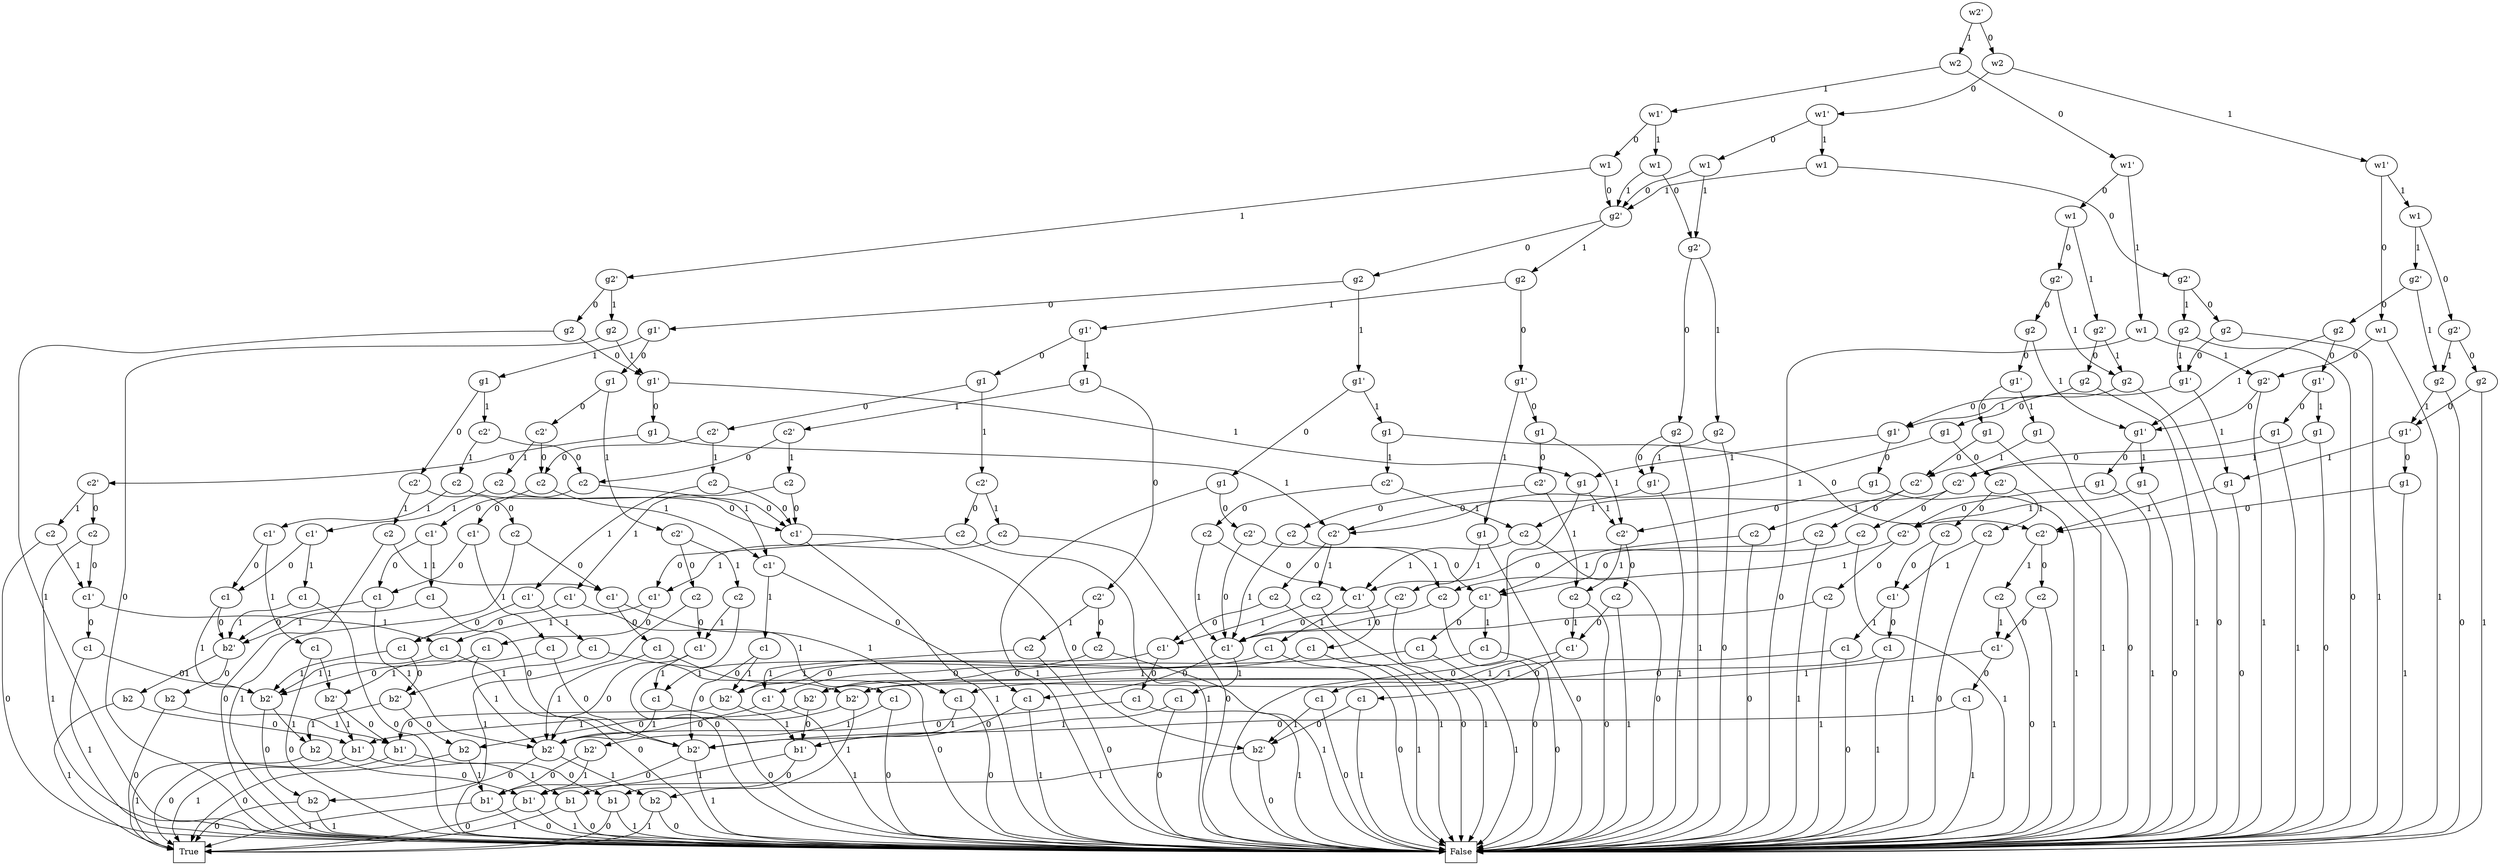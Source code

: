 digraph BDD {
node[shape=oval];
195[label="w2'"];
163[label="w2"];
141[label="w1'"];
127[label="w1"];
117[label="g2'"];
75[label="g2"];
56[label="g1'"];
38[label="g1"];
32[label="c2'"];
22[label="c2"];
16[label="c1'"];
12[label="c1"];
8[label="b2'"];
4[label="b2"];
node[shape=rectangle];
1[label=True];
node[shape=oval];

4->1[label=0];
3[label="b1'"];
2[label="b1"];
node[shape=rectangle];
1[label=True];
node[shape=oval];

2->1[label=0];
node[shape=rectangle];
0[label=False];
node[shape=oval];

2->0[label=1];

3->2[label=0];
node[shape=rectangle];
1[label=True];
node[shape=oval];

3->1[label=1];

4->3[label=1];

8->4[label=0];
7[label="b2"];
6[label="b1'"];
node[shape=rectangle];
1[label=True];
node[shape=oval];

6->1[label=0];
5[label="b1"];
node[shape=rectangle];
0[label=False];
node[shape=oval];

5->0[label=0];
node[shape=rectangle];
1[label=True];
node[shape=oval];

5->1[label=1];

6->5[label=1];

7->6[label=0];
node[shape=rectangle];
1[label=True];
node[shape=oval];

7->1[label=1];

8->7[label=1];

12->8[label=0];
11[label="b2'"];
9[label="b2"];
node[shape=rectangle];
1[label=True];
node[shape=oval];

9->1[label=0];
node[shape=rectangle];
0[label=False];
node[shape=oval];

9->0[label=1];

11->9[label=0];
10[label="b2"];
node[shape=rectangle];
0[label=False];
node[shape=oval];

10->0[label=0];
node[shape=rectangle];
1[label=True];
node[shape=oval];

10->1[label=1];

11->10[label=1];

12->11[label=1];

16->12[label=0];
15[label="c1"];
14[label="b2'"];
13[label="b1'"];
node[shape=rectangle];
0[label=False];
node[shape=oval];

13->0[label=0];
node[shape=rectangle];
1[label=True];
node[shape=oval];

13->1[label=1];

14->13[label=0];
node[shape=rectangle];
0[label=False];
node[shape=oval];

14->0[label=1];

15->14[label=0];

15->8[label=1];

16->15[label=1];

22->16[label=0];
21[label="c1'"];
18[label="c1"];
17[label="b1'"];

17->2[label=0];

17->5[label=1];

18->17[label=0];
node[shape=rectangle];
0[label=False];
node[shape=oval];

18->0[label=1];

21->18[label=0];
20[label="c1"];

20->14[label=0];
19[label="b2'"];

19->3[label=0];

19->17[label=1];

20->19[label=1];

21->20[label=1];

22->21[label=1];

32->22[label=0];
31[label="c2"];
25[label="c1'"];
24[label="b2'"];
node[shape=rectangle];
0[label=False];
node[shape=oval];

24->0[label=0];
23[label="b1'"];
node[shape=rectangle];
1[label=True];
node[shape=oval];

23->1[label=0];
node[shape=rectangle];
0[label=False];
node[shape=oval];

23->0[label=1];

24->23[label=1];

25->24[label=0];
node[shape=rectangle];
0[label=False];
node[shape=oval];

25->0[label=1];

31->25[label=0];
30[label="c1'"];
28[label="c1"];

28->8[label=0];
27[label="b2'"];

27->9[label=0];
26[label="b2"];

26->23[label=0];
node[shape=rectangle];
1[label=True];
node[shape=oval];

26->1[label=1];

27->26[label=1];

28->27[label=1];

30->28[label=0];
29[label="c1"];
node[shape=rectangle];
0[label=False];
node[shape=oval];

29->0[label=0];

29->8[label=1];

30->29[label=1];

31->30[label=1];

32->31[label=1];

38->32[label=0];
37[label="c2'"];
35[label="c2"];
34[label="c1'"];

34->11[label=0];
33[label="c1"];
node[shape=rectangle];
0[label=False];
node[shape=oval];

33->0[label=0];

33->11[label=1];

34->33[label=1];

35->34[label=0];
node[shape=rectangle];
0[label=False];
node[shape=oval];

35->0[label=1];

37->35[label=0];
36[label="c2"];
node[shape=rectangle];
0[label=False];
node[shape=oval];

36->0[label=0];

36->34[label=1];

37->36[label=1];

38->37[label=1];

56->38[label=0];
55[label="g1"];
46[label="c2'"];
44[label="c2"];
43[label="c1'"];
41[label="c1"];
40[label="b2'"];
39[label="b2"];
node[shape=rectangle];
1[label=True];
node[shape=oval];

39->1[label=0];

39->13[label=1];

40->39[label=0];

40->10[label=1];

41->40[label=0];

41->11[label=1];

43->41[label=0];
42[label="c1"];
node[shape=rectangle];
0[label=False];
node[shape=oval];

42->0[label=0];

42->14[label=1];

43->42[label=1];

44->43[label=0];
node[shape=rectangle];
0[label=False];
node[shape=oval];

44->0[label=1];

46->44[label=0];
45[label="c2"];
node[shape=rectangle];
0[label=False];
node[shape=oval];

45->0[label=0];

45->43[label=1];

46->45[label=1];

55->46[label=0];
54[label="c2'"];
50[label="c2"];
49[label="c1'"];

49->12[label=0];
48[label="c1"];

48->14[label=0];
47[label="b2'"];

47->3[label=0];

47->6[label=1];

48->47[label=1];

49->48[label=1];

50->49[label=0];

50->21[label=1];

54->50[label=0];
53[label="c2"];

53->25[label=0];
52[label="c1'"];

52->28[label=0];
51[label="c1"];
node[shape=rectangle];
0[label=False];
node[shape=oval];

51->0[label=0];

51->47[label=1];

52->51[label=1];

53->52[label=1];

54->53[label=1];

55->54[label=1];

56->55[label=1];

75->56[label=0];
74[label="g1'"];
61[label="g1"];
60[label="c2'"];
58[label="c1'"];

58->18[label=0];
57[label="c1"];
node[shape=rectangle];
0[label=False];
node[shape=oval];

57->0[label=0];

57->17[label=1];

58->57[label=1];

60->58[label=0];
59[label="c2"];
node[shape=rectangle];
0[label=False];
node[shape=oval];

59->0[label=0];

59->58[label=1];

60->59[label=1];

61->60[label=0];
node[shape=rectangle];
0[label=False];
node[shape=oval];

61->0[label=1];

74->61[label=0];
73[label="g1"];
66[label="c2'"];
64[label="c2"];
63[label="c1'"];
62[label="c1"];

62->14[label=0];
node[shape=rectangle];
0[label=False];
node[shape=oval];

62->0[label=1];

63->62[label=0];

63->42[label=1];

64->63[label=0];
node[shape=rectangle];
0[label=False];
node[shape=oval];

64->0[label=1];

66->64[label=0];
65[label="c2"];
node[shape=rectangle];
0[label=False];
node[shape=oval];

65->0[label=0];

65->63[label=1];

66->65[label=1];

73->66[label=0];
72[label="c2'"];
70[label="c2"];
69[label="c1'"];
67[label="c1"];

67->19[label=0];
node[shape=rectangle];
0[label=False];
node[shape=oval];

67->0[label=1];

69->67[label=0];
68[label="c1"];
node[shape=rectangle];
0[label=False];
node[shape=oval];

68->0[label=0];

68->19[label=1];

69->68[label=1];

70->69[label=0];

70->58[label=1];

72->70[label=0];
71[label="c2"];
node[shape=rectangle];
0[label=False];
node[shape=oval];

71->0[label=0];

71->69[label=1];

72->71[label=1];

73->72[label=1];

74->73[label=1];

75->74[label=1];

117->75[label=0];
116[label="g2"];
91[label="g1'"];
88[label="g1"];
85[label="c2'"];
80[label="c2"];
79[label="c1'"];
77[label="c1"];
76[label="b2'"];

76->17[label=0];

76->6[label=1];

77->76[label=0];
node[shape=rectangle];
0[label=False];
node[shape=oval];

77->0[label=1];

79->77[label=0];
78[label="c1"];
node[shape=rectangle];
0[label=False];
node[shape=oval];

78->0[label=0];

78->76[label=1];

79->78[label=1];

80->79[label=0];

80->58[label=1];

85->80[label=0];
84[label="c2"];
node[shape=rectangle];
0[label=False];
node[shape=oval];

84->0[label=0];
83[label="c1'"];
81[label="c1"];

81->24[label=0];
node[shape=rectangle];
0[label=False];
node[shape=oval];

81->0[label=1];

83->81[label=0];
82[label="c1"];
node[shape=rectangle];
0[label=False];
node[shape=oval];

82->0[label=0];

82->24[label=1];

83->82[label=1];

84->83[label=1];

85->84[label=1];

88->85[label=0];
87[label="c2'"];
86[label="c2"];

86->83[label=0];
node[shape=rectangle];
0[label=False];
node[shape=oval];

86->0[label=1];

87->86[label=0];

87->84[label=1];

88->87[label=1];

91->88[label=0];
90[label="g1"];
node[shape=rectangle];
0[label=False];
node[shape=oval];

90->0[label=0];
89[label="c2'"];

89->58[label=0];
node[shape=rectangle];
0[label=False];
node[shape=oval];

89->0[label=1];

90->89[label=1];

91->90[label=1];

116->91[label=0];
115[label="g1'"];
104[label="g1"];
97[label="c2'"];

97->22[label=0];
96[label="c2"];

96->25[label=0];
95[label="c1'"];
93[label="c1"];
92[label="b2'"];

92->39[label=0];

92->26[label=1];

93->92[label=0];

93->27[label=1];

95->93[label=0];
94[label="c1"];
node[shape=rectangle];
0[label=False];
node[shape=oval];

94->0[label=0];

94->92[label=1];

95->94[label=1];

96->95[label=1];

97->96[label=1];

104->97[label=0];
103[label="c2'"];
101[label="c2"];
100[label="c1'"];
98[label="c1"];

98->27[label=0];

98->11[label=1];

100->98[label=0];
99[label="c1"];
node[shape=rectangle];
0[label=False];
node[shape=oval];

99->0[label=0];

99->27[label=1];

100->99[label=1];

101->100[label=0];
node[shape=rectangle];
0[label=False];
node[shape=oval];

101->0[label=1];

103->101[label=0];
102[label="c2"];
node[shape=rectangle];
0[label=False];
node[shape=oval];

102->0[label=0];

102->100[label=1];

103->102[label=1];

104->103[label=1];

115->104[label=0];
114[label="g1"];
108[label="c2'"];
106[label="c2"];
105[label="c1'"];

105->11[label=0];
node[shape=rectangle];
0[label=False];
node[shape=oval];

105->0[label=1];

106->105[label=0];
node[shape=rectangle];
0[label=False];
node[shape=oval];

106->0[label=1];

108->106[label=0];
107[label="c2"];
node[shape=rectangle];
0[label=False];
node[shape=oval];

107->0[label=0];

107->105[label=1];

108->107[label=1];

114->108[label=0];
113[label="c2'"];

113->50[label=0];
112[label="c2"];

112->25[label=0];
111[label="c1'"];

111->93[label=0];
110[label="c1"];
node[shape=rectangle];
0[label=False];
node[shape=oval];

110->0[label=0];
109[label="b2'"];

109->13[label=0];

109->23[label=1];

110->109[label=1];

111->110[label=1];

112->111[label=1];

113->112[label=1];

114->113[label=1];

115->114[label=1];

116->115[label=1];

117->116[label=1];

127->117[label=0];
126[label="g2'"];
124[label="g2"];
123[label="g1'"];
122[label="c2'"];
120[label="c2"];
119[label="c1'"];
118[label="c1"];

118->11[label=0];
node[shape=rectangle];
0[label=False];
node[shape=oval];

118->0[label=1];

119->118[label=0];

119->33[label=1];

120->119[label=0];
node[shape=rectangle];
0[label=False];
node[shape=oval];

120->0[label=1];

122->120[label=0];
121[label="c2"];
node[shape=rectangle];
0[label=False];
node[shape=oval];

121->0[label=0];

121->119[label=1];

122->121[label=1];

123->122[label=0];
node[shape=rectangle];
0[label=False];
node[shape=oval];

123->0[label=1];

124->123[label=0];
node[shape=rectangle];
0[label=False];
node[shape=oval];

124->0[label=1];

126->124[label=0];
125[label="g2"];
node[shape=rectangle];
0[label=False];
node[shape=oval];

125->0[label=0];

125->123[label=1];

126->125[label=1];

127->126[label=1];

141->127[label=0];
140[label="w1"];
139[label="g2'"];
137[label="g2"];
136[label="g1'"];
134[label="g1"];
133[label="c2'"];
131[label="c2"];
130[label="c1'"];
128[label="c1"];

128->40[label=0];
node[shape=rectangle];
0[label=False];
node[shape=oval];

128->0[label=1];

130->128[label=0];
129[label="c1"];
node[shape=rectangle];
0[label=False];
node[shape=oval];

129->0[label=0];

129->40[label=1];

130->129[label=1];

131->130[label=0];
node[shape=rectangle];
0[label=False];
node[shape=oval];

131->0[label=1];

133->131[label=0];
132[label="c2"];
node[shape=rectangle];
0[label=False];
node[shape=oval];

132->0[label=0];

132->130[label=1];

133->132[label=1];

134->133[label=0];

134->122[label=1];

136->134[label=0];
135[label="g1"];
node[shape=rectangle];
0[label=False];
node[shape=oval];

135->0[label=0];

135->66[label=1];

136->135[label=1];

137->136[label=0];
node[shape=rectangle];
0[label=False];
node[shape=oval];

137->0[label=1];

139->137[label=0];
138[label="g2"];
node[shape=rectangle];
0[label=False];
node[shape=oval];

138->0[label=0];

138->136[label=1];

139->138[label=1];

140->139[label=0];

140->117[label=1];

141->140[label=1];

163->141[label=0];
162[label="w1'"];
148[label="w1"];
147[label="g2'"];
146[label="g1'"];
144[label="g1"];
143[label="c2'"];
142[label="c2"];

142->58[label=0];
node[shape=rectangle];
0[label=False];
node[shape=oval];

142->0[label=1];

143->142[label=0];

143->59[label=1];

144->143[label=0];
node[shape=rectangle];
0[label=False];
node[shape=oval];

144->0[label=1];

146->144[label=0];
145[label="g1"];
node[shape=rectangle];
0[label=False];
node[shape=oval];

145->0[label=0];

145->143[label=1];

146->145[label=1];

147->146[label=0];
node[shape=rectangle];
0[label=False];
node[shape=oval];

147->0[label=1];

148->147[label=0];
node[shape=rectangle];
0[label=False];
node[shape=oval];

148->0[label=1];

162->148[label=0];
161[label="w1"];
153[label="g2'"];
151[label="g2"];
150[label="g1'"];
149[label="g1"];

149->66[label=0];
node[shape=rectangle];
0[label=False];
node[shape=oval];

149->0[label=1];

150->149[label=0];

150->135[label=1];

151->150[label=0];
node[shape=rectangle];
0[label=False];
node[shape=oval];

151->0[label=1];

153->151[label=0];
152[label="g2"];
node[shape=rectangle];
0[label=False];
node[shape=oval];

152->0[label=0];

152->150[label=1];

153->152[label=1];

161->153[label=0];
160[label="g2'"];
159[label="g2"];
158[label="g1'"];
156[label="g1"];
155[label="c2'"];
154[label="c2"];

154->69[label=0];
node[shape=rectangle];
0[label=False];
node[shape=oval];

154->0[label=1];

155->154[label=0];

155->71[label=1];

156->155[label=0];
node[shape=rectangle];
0[label=False];
node[shape=oval];

156->0[label=1];

158->156[label=0];
157[label="g1"];
node[shape=rectangle];
0[label=False];
node[shape=oval];

157->0[label=0];

157->155[label=1];

158->157[label=1];

159->158[label=0];

159->146[label=1];

160->159[label=0];

160->152[label=1];

161->160[label=1];

162->161[label=1];

163->162[label=1];

195->163[label=0];
194[label="w2"];
180[label="w1'"];
178[label="w1"];
175[label="g2'"];
170[label="g2"];
169[label="g1'"];
167[label="g1"];
166[label="c2'"];
164[label="c2"];

164->79[label=0];
node[shape=rectangle];
0[label=False];
node[shape=oval];

164->0[label=1];

166->164[label=0];
165[label="c2"];
node[shape=rectangle];
0[label=False];
node[shape=oval];

165->0[label=0];

165->79[label=1];

166->165[label=1];

167->166[label=0];
node[shape=rectangle];
0[label=False];
node[shape=oval];

167->0[label=1];

169->167[label=0];
168[label="g1"];
node[shape=rectangle];
0[label=False];
node[shape=oval];

168->0[label=0];

168->166[label=1];

169->168[label=1];

170->169[label=0];

170->146[label=1];

175->170[label=0];
174[label="g2"];
node[shape=rectangle];
0[label=False];
node[shape=oval];

174->0[label=0];
173[label="g1'"];
171[label="g1"];

171->87[label=0];
node[shape=rectangle];
0[label=False];
node[shape=oval];

171->0[label=1];

173->171[label=0];
172[label="g1"];
node[shape=rectangle];
0[label=False];
node[shape=oval];

172->0[label=0];

172->87[label=1];

173->172[label=1];

174->173[label=1];

175->174[label=1];

178->175[label=0];
177[label="g2'"];
176[label="g2"];

176->173[label=0];
node[shape=rectangle];
0[label=False];
node[shape=oval];

176->0[label=1];

177->176[label=0];

177->174[label=1];

178->177[label=1];

180->178[label=0];
179[label="w1"];
node[shape=rectangle];
0[label=False];
node[shape=oval];

179->0[label=0];

179->147[label=1];

180->179[label=1];

194->180[label=0];
193[label="w1'"];
191[label="w1"];

191->117[label=0];
190[label="g2'"];
188[label="g2"];
187[label="g1'"];
186[label="g1"];
185[label="c2'"];
183[label="c2"];
182[label="c1'"];
181[label="c1"];

181->27[label=0];
node[shape=rectangle];
0[label=False];
node[shape=oval];

181->0[label=1];

182->181[label=0];

182->99[label=1];

183->182[label=0];
node[shape=rectangle];
0[label=False];
node[shape=oval];

183->0[label=1];

185->183[label=0];
184[label="c2"];
node[shape=rectangle];
0[label=False];
node[shape=oval];

184->0[label=0];

184->182[label=1];

185->184[label=1];

186->185[label=0];

186->122[label=1];

187->186[label=0];

187->172[label=1];

188->187[label=0];
node[shape=rectangle];
0[label=False];
node[shape=oval];

188->0[label=1];

190->188[label=0];
189[label="g2"];
node[shape=rectangle];
0[label=False];
node[shape=oval];

189->0[label=0];

189->187[label=1];

190->189[label=1];

191->190[label=1];

193->191[label=0];
192[label="w1"];

192->126[label=0];

192->117[label=1];

193->192[label=1];

194->193[label=1];

195->194[label=1];

}
